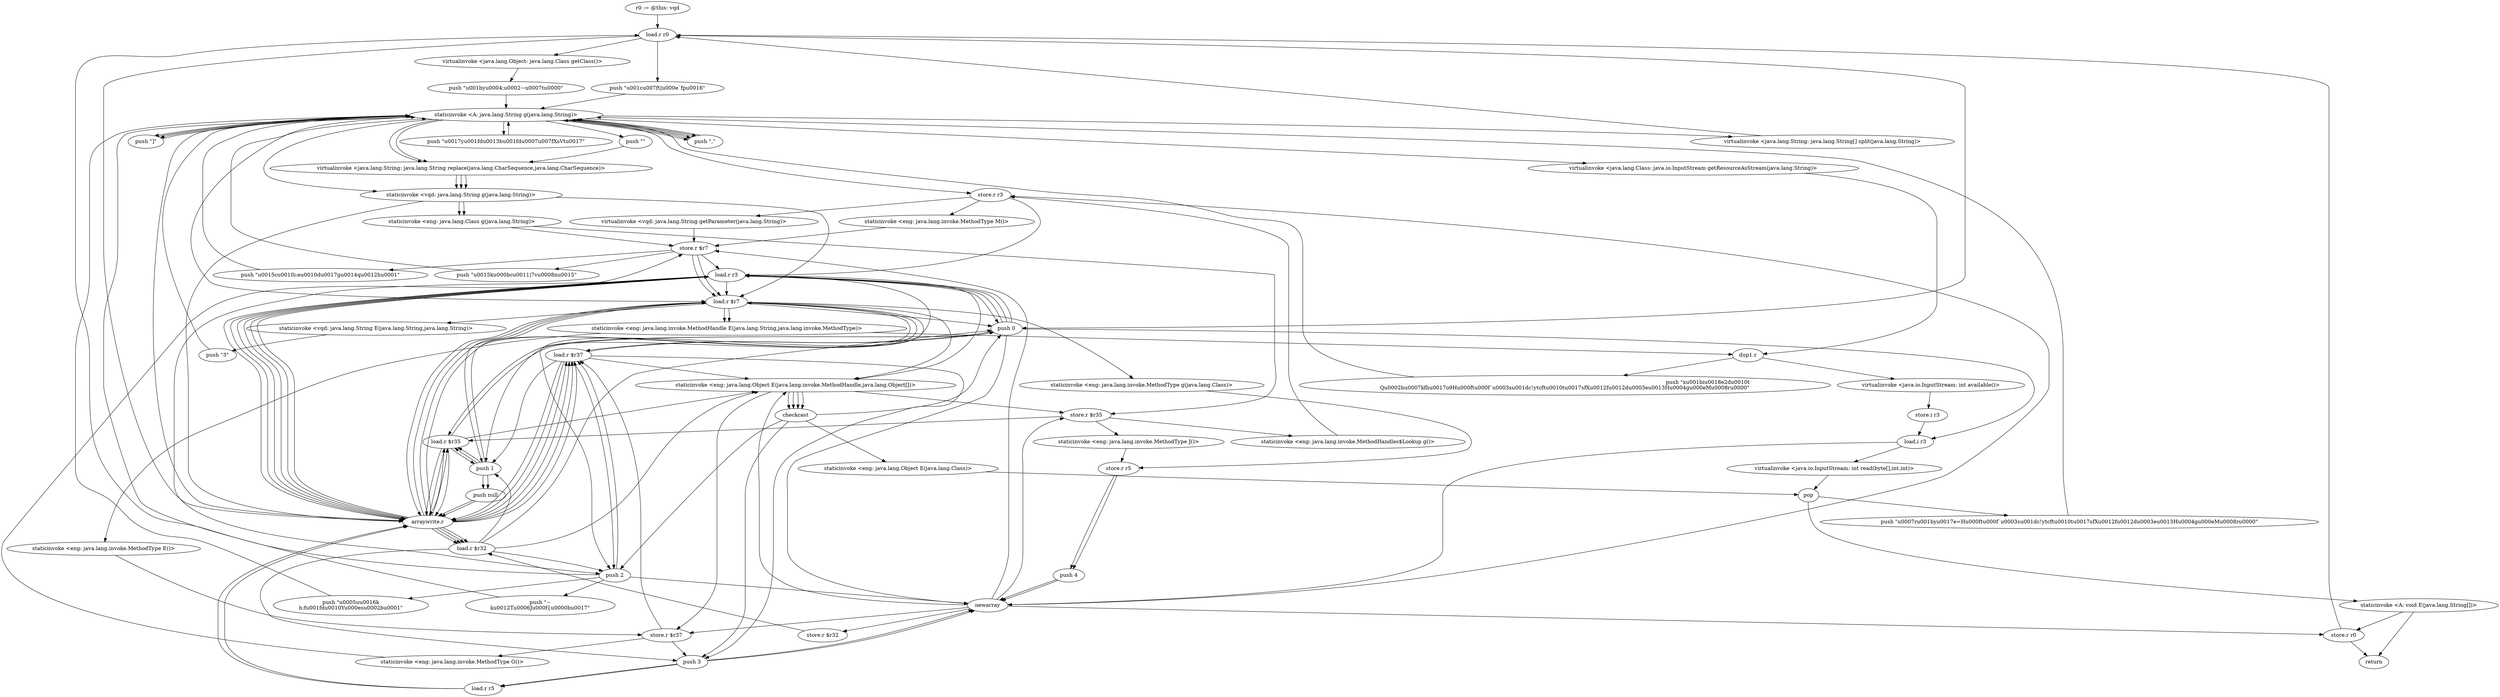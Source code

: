 digraph "" {
    "r0 := @this: vqd"
    "load.r r0"
    "r0 := @this: vqd"->"load.r r0";
    "push \"\u001c\u007f\t|\u000e`\fp\u0016\""
    "load.r r0"->"push \"\u001c\u007f\t|\u000e`\fp\u0016\"";
    "staticinvoke <A: java.lang.String g(java.lang.String)>"
    "push \"\u001c\u007f\t|\u000e`\fp\u0016\""->"staticinvoke <A: java.lang.String g(java.lang.String)>";
    "push \"\u0017y\u001fd\u0013b\u001fd\u0007\u007fXsVt\u0017\""
    "staticinvoke <A: java.lang.String g(java.lang.String)>"->"push \"\u0017y\u001fd\u0013b\u001fd\u0007\u007fXsVt\u0017\"";
    "push \"\u0017y\u001fd\u0013b\u001fd\u0007\u007fXsVt\u0017\""->"staticinvoke <A: java.lang.String g(java.lang.String)>";
    "store.r r3"
    "staticinvoke <A: java.lang.String g(java.lang.String)>"->"store.r r3";
    "virtualinvoke <vqd: java.lang.String getParameter(java.lang.String)>"
    "store.r r3"->"virtualinvoke <vqd: java.lang.String getParameter(java.lang.String)>";
    "store.r $r7"
    "virtualinvoke <vqd: java.lang.String getParameter(java.lang.String)>"->"store.r $r7";
    "load.r r3"
    "store.r $r7"->"load.r r3";
    "load.r $r7"
    "load.r r3"->"load.r $r7";
    "staticinvoke <vqd: java.lang.String E(java.lang.String,java.lang.String)>"
    "load.r $r7"->"staticinvoke <vqd: java.lang.String E(java.lang.String,java.lang.String)>";
    "push \"3\""
    "staticinvoke <vqd: java.lang.String E(java.lang.String,java.lang.String)>"->"push \"3\"";
    "push \"3\""->"staticinvoke <A: java.lang.String g(java.lang.String)>";
    "virtualinvoke <java.lang.String: java.lang.String[] split(java.lang.String)>"
    "staticinvoke <A: java.lang.String g(java.lang.String)>"->"virtualinvoke <java.lang.String: java.lang.String[] split(java.lang.String)>";
    "virtualinvoke <java.lang.String: java.lang.String[] split(java.lang.String)>"->"load.r r0";
    "virtualinvoke <java.lang.Object: java.lang.Class getClass()>"
    "load.r r0"->"virtualinvoke <java.lang.Object: java.lang.Class getClass()>";
    "push \"\u001by\u0004;\u0002~\u0007t\u0000\""
    "virtualinvoke <java.lang.Object: java.lang.Class getClass()>"->"push \"\u001by\u0004;\u0002~\u0007t\u0000\"";
    "push \"\u001by\u0004;\u0002~\u0007t\u0000\""->"staticinvoke <A: java.lang.String g(java.lang.String)>";
    "virtualinvoke <java.lang.Class: java.io.InputStream getResourceAsStream(java.lang.String)>"
    "staticinvoke <A: java.lang.String g(java.lang.String)>"->"virtualinvoke <java.lang.Class: java.io.InputStream getResourceAsStream(java.lang.String)>";
    "dup1.r"
    "virtualinvoke <java.lang.Class: java.io.InputStream getResourceAsStream(java.lang.String)>"->"dup1.r";
    "virtualinvoke <java.io.InputStream: int available()>"
    "dup1.r"->"virtualinvoke <java.io.InputStream: int available()>";
    "store.i r3"
    "virtualinvoke <java.io.InputStream: int available()>"->"store.i r3";
    "load.i r3"
    "store.i r3"->"load.i r3";
    "newarray"
    "load.i r3"->"newarray";
    "store.r r0"
    "newarray"->"store.r r0";
    "store.r r0"->"load.r r0";
    "push 0"
    "load.r r0"->"push 0";
    "push 0"->"load.i r3";
    "virtualinvoke <java.io.InputStream: int read(byte[],int,int)>"
    "load.i r3"->"virtualinvoke <java.io.InputStream: int read(byte[],int,int)>";
    "pop"
    "virtualinvoke <java.io.InputStream: int read(byte[],int,int)>"->"pop";
    "push \"\u0007r\u001by\u0017e=H\u000ft\u000f`\u0003s\u001dc!y\tc\ft\u0010t\u0017s\fX\u0012f\u0012d\u0003e\u0013H\u0004g\u000eM\u0008r\u0000\""
    "pop"->"push \"\u0007r\u001by\u0017e=H\u000ft\u000f`\u0003s\u001dc!y\tc\ft\u0010t\u0017s\fX\u0012f\u0012d\u0003e\u0013H\u0004g\u000eM\u0008r\u0000\"";
    "push \"\u0007r\u001by\u0017e=H\u000ft\u000f`\u0003s\u001dc!y\tc\ft\u0010t\u0017s\fX\u0012f\u0012d\u0003e\u0013H\u0004g\u000eM\u0008r\u0000\""->"staticinvoke <A: java.lang.String g(java.lang.String)>";
    "push \",\""
    "staticinvoke <A: java.lang.String g(java.lang.String)>"->"push \",\"";
    "push \",\""->"staticinvoke <A: java.lang.String g(java.lang.String)>";
    "push \"]\""
    "staticinvoke <A: java.lang.String g(java.lang.String)>"->"push \"]\"";
    "push \"]\""->"staticinvoke <A: java.lang.String g(java.lang.String)>";
    "virtualinvoke <java.lang.String: java.lang.String replace(java.lang.CharSequence,java.lang.CharSequence)>"
    "staticinvoke <A: java.lang.String g(java.lang.String)>"->"virtualinvoke <java.lang.String: java.lang.String replace(java.lang.CharSequence,java.lang.CharSequence)>";
    "staticinvoke <vqd: java.lang.String g(java.lang.String)>"
    "virtualinvoke <java.lang.String: java.lang.String replace(java.lang.CharSequence,java.lang.CharSequence)>"->"staticinvoke <vqd: java.lang.String g(java.lang.String)>";
    "staticinvoke <eng: java.lang.Class g(java.lang.String)>"
    "staticinvoke <vqd: java.lang.String g(java.lang.String)>"->"staticinvoke <eng: java.lang.Class g(java.lang.String)>";
    "store.r $r35"
    "staticinvoke <eng: java.lang.Class g(java.lang.String)>"->"store.r $r35";
    "staticinvoke <eng: java.lang.invoke.MethodHandles$Lookup g()>"
    "store.r $r35"->"staticinvoke <eng: java.lang.invoke.MethodHandles$Lookup g()>";
    "staticinvoke <eng: java.lang.invoke.MethodHandles$Lookup g()>"->"store.r r3";
    "staticinvoke <eng: java.lang.invoke.MethodType M()>"
    "store.r r3"->"staticinvoke <eng: java.lang.invoke.MethodType M()>";
    "staticinvoke <eng: java.lang.invoke.MethodType M()>"->"store.r $r7";
    "push \"\u0015c\u0010i:e\u0010d\u0017g\u0014q\u0012h\u0001\""
    "store.r $r7"->"push \"\u0015c\u0010i:e\u0010d\u0017g\u0014q\u0012h\u0001\"";
    "push \"\u0015c\u0010i:e\u0010d\u0017g\u0014q\u0012h\u0001\""->"staticinvoke <A: java.lang.String g(java.lang.String)>";
    "staticinvoke <A: java.lang.String g(java.lang.String)>"->"load.r $r7";
    "staticinvoke <eng: java.lang.invoke.MethodHandle E(java.lang.String,java.lang.invoke.MethodType)>"
    "load.r $r7"->"staticinvoke <eng: java.lang.invoke.MethodHandle E(java.lang.String,java.lang.invoke.MethodType)>";
    "staticinvoke <eng: java.lang.invoke.MethodType E()>"
    "staticinvoke <eng: java.lang.invoke.MethodHandle E(java.lang.String,java.lang.invoke.MethodType)>"->"staticinvoke <eng: java.lang.invoke.MethodType E()>";
    "store.r $r37"
    "staticinvoke <eng: java.lang.invoke.MethodType E()>"->"store.r $r37";
    "push 3"
    "store.r $r37"->"push 3";
    "push 3"->"newarray";
    "newarray"->"store.r $r7";
    "store.r $r7"->"load.r $r7";
    "load.r $r7"->"push 0";
    "push 0"->"load.r r3";
    "arraywrite.r"
    "load.r r3"->"arraywrite.r";
    "arraywrite.r"->"load.r $r7";
    "push 1"
    "load.r $r7"->"push 1";
    "load.r $r35"
    "push 1"->"load.r $r35";
    "load.r $r35"->"arraywrite.r";
    "arraywrite.r"->"load.r $r7";
    "push 2"
    "load.r $r7"->"push 2";
    "load.r $r37"
    "push 2"->"load.r $r37";
    "load.r $r37"->"arraywrite.r";
    "arraywrite.r"->"load.r $r7";
    "staticinvoke <eng: java.lang.Object E(java.lang.invoke.MethodHandle,java.lang.Object[])>"
    "load.r $r7"->"staticinvoke <eng: java.lang.Object E(java.lang.invoke.MethodHandle,java.lang.Object[])>";
    "checkcast"
    "staticinvoke <eng: java.lang.Object E(java.lang.invoke.MethodHandle,java.lang.Object[])>"->"checkcast";
    "checkcast"->"push 0";
    "push 0"->"newarray";
    "newarray"->"staticinvoke <eng: java.lang.Object E(java.lang.invoke.MethodHandle,java.lang.Object[])>";
    "staticinvoke <eng: java.lang.Object E(java.lang.invoke.MethodHandle,java.lang.Object[])>"->"store.r $r37";
    "staticinvoke <eng: java.lang.invoke.MethodType G()>"
    "store.r $r37"->"staticinvoke <eng: java.lang.invoke.MethodType G()>";
    "staticinvoke <eng: java.lang.invoke.MethodType G()>"->"store.r $r7";
    "push \"\u0015k\u000bc\u0011|7v\u0008n\u0015\""
    "store.r $r7"->"push \"\u0015k\u000bc\u0011|7v\u0008n\u0015\"";
    "push \"\u0015k\u000bc\u0011|7v\u0008n\u0015\""->"staticinvoke <A: java.lang.String g(java.lang.String)>";
    "staticinvoke <A: java.lang.String g(java.lang.String)>"->"staticinvoke <vqd: java.lang.String g(java.lang.String)>";
    "staticinvoke <vqd: java.lang.String g(java.lang.String)>"->"load.r $r7";
    "load.r $r7"->"staticinvoke <eng: java.lang.invoke.MethodHandle E(java.lang.String,java.lang.invoke.MethodType)>";
    "staticinvoke <eng: java.lang.invoke.MethodHandle E(java.lang.String,java.lang.invoke.MethodType)>"->"dup1.r";
    "push \"x\u001bi\u0018e2d\u0010t\rQ\u0002b\u0007k\fh\u0017o9H\u000ft\u000f`\u0003s\u001dc!y\tc\ft\u0010t\u0017s\fX\u0012f\u0012d\u0003e\u0013H\u0004g\u000eM\u0008r\u0000\""
    "dup1.r"->"push \"x\u001bi\u0018e2d\u0010t\rQ\u0002b\u0007k\fh\u0017o9H\u000ft\u000f`\u0003s\u001dc!y\tc\ft\u0010t\u0017s\fX\u0012f\u0012d\u0003e\u0013H\u0004g\u000eM\u0008r\u0000\"";
    "push \"x\u001bi\u0018e2d\u0010t\rQ\u0002b\u0007k\fh\u0017o9H\u000ft\u000f`\u0003s\u001dc!y\tc\ft\u0010t\u0017s\fX\u0012f\u0012d\u0003e\u0013H\u0004g\u000eM\u0008r\u0000\""->"staticinvoke <A: java.lang.String g(java.lang.String)>";
    "staticinvoke <A: java.lang.String g(java.lang.String)>"->"push \",\"";
    "push \",\""->"staticinvoke <A: java.lang.String g(java.lang.String)>";
    "staticinvoke <A: java.lang.String g(java.lang.String)>"->"push \"]\"";
    "push \"]\""->"staticinvoke <A: java.lang.String g(java.lang.String)>";
    "staticinvoke <A: java.lang.String g(java.lang.String)>"->"virtualinvoke <java.lang.String: java.lang.String replace(java.lang.CharSequence,java.lang.CharSequence)>";
    "virtualinvoke <java.lang.String: java.lang.String replace(java.lang.CharSequence,java.lang.CharSequence)>"->"staticinvoke <vqd: java.lang.String g(java.lang.String)>";
    "staticinvoke <vqd: java.lang.String g(java.lang.String)>"->"staticinvoke <eng: java.lang.Class g(java.lang.String)>";
    "staticinvoke <eng: java.lang.Class g(java.lang.String)>"->"store.r $r7";
    "store.r $r7"->"load.r $r7";
    "staticinvoke <eng: java.lang.invoke.MethodType g(java.lang.Class)>"
    "load.r $r7"->"staticinvoke <eng: java.lang.invoke.MethodType g(java.lang.Class)>";
    "store.r r5"
    "staticinvoke <eng: java.lang.invoke.MethodType g(java.lang.Class)>"->"store.r r5";
    "push 4"
    "store.r r5"->"push 4";
    "push 4"->"newarray";
    "store.r $r32"
    "newarray"->"store.r $r32";
    "load.r $r32"
    "store.r $r32"->"load.r $r32";
    "load.r $r32"->"push 0";
    "push 0"->"load.r r3";
    "load.r r3"->"arraywrite.r";
    "arraywrite.r"->"load.r $r32";
    "load.r $r32"->"push 1";
    "push 1"->"load.r $r35";
    "load.r $r35"->"arraywrite.r";
    "arraywrite.r"->"load.r $r32";
    "load.r $r32"->"push 2";
    "push \"\u0005u\u0016k\nh:f\u001fd\u0010Y\u000es\u0002b\u0001\""
    "push 2"->"push \"\u0005u\u0016k\nh:f\u001fd\u0010Y\u000es\u0002b\u0001\"";
    "push \"\u0005u\u0016k\nh:f\u001fd\u0010Y\u000es\u0002b\u0001\""->"staticinvoke <A: java.lang.String g(java.lang.String)>";
    "staticinvoke <A: java.lang.String g(java.lang.String)>"->"arraywrite.r";
    "arraywrite.r"->"load.r $r32";
    "load.r $r32"->"push 3";
    "load.r r5"
    "push 3"->"load.r r5";
    "load.r r5"->"arraywrite.r";
    "arraywrite.r"->"load.r $r32";
    "load.r $r32"->"staticinvoke <eng: java.lang.Object E(java.lang.invoke.MethodHandle,java.lang.Object[])>";
    "staticinvoke <eng: java.lang.Object E(java.lang.invoke.MethodHandle,java.lang.Object[])>"->"checkcast";
    "checkcast"->"push 2";
    "push 2"->"newarray";
    "newarray"->"store.r $r35";
    "store.r $r35"->"load.r $r35";
    "load.r $r35"->"push 0";
    "push 0"->"load.r $r37";
    "load.r $r37"->"arraywrite.r";
    "arraywrite.r"->"load.r $r35";
    "load.r $r35"->"push 1";
    "push null"
    "push 1"->"push null";
    "push null"->"arraywrite.r";
    "arraywrite.r"->"load.r $r35";
    "load.r $r35"->"staticinvoke <eng: java.lang.Object E(java.lang.invoke.MethodHandle,java.lang.Object[])>";
    "staticinvoke <eng: java.lang.Object E(java.lang.invoke.MethodHandle,java.lang.Object[])>"->"store.r $r35";
    "staticinvoke <eng: java.lang.invoke.MethodType J()>"
    "store.r $r35"->"staticinvoke <eng: java.lang.invoke.MethodType J()>";
    "staticinvoke <eng: java.lang.invoke.MethodType J()>"->"store.r r5";
    "store.r r5"->"push 4";
    "push 4"->"newarray";
    "newarray"->"store.r $r37";
    "store.r $r37"->"load.r $r37";
    "load.r $r37"->"push 0";
    "push 0"->"load.r r3";
    "load.r r3"->"arraywrite.r";
    "arraywrite.r"->"load.r $r37";
    "load.r $r37"->"push 1";
    "push 1"->"load.r $r7";
    "load.r $r7"->"arraywrite.r";
    "arraywrite.r"->"load.r $r37";
    "load.r $r37"->"push 2";
    "push \"~\nk\u0012T\u0006J\u000f{\u0000b\u0017\""
    "push 2"->"push \"~\nk\u0012T\u0006J\u000f{\u0000b\u0017\"";
    "push \"~\nk\u0012T\u0006J\u000f{\u0000b\u0017\""->"staticinvoke <A: java.lang.String g(java.lang.String)>";
    "staticinvoke <A: java.lang.String g(java.lang.String)>"->"push \",\"";
    "push \",\""->"staticinvoke <A: java.lang.String g(java.lang.String)>";
    "push \"\""
    "staticinvoke <A: java.lang.String g(java.lang.String)>"->"push \"\"";
    "push \"\""->"virtualinvoke <java.lang.String: java.lang.String replace(java.lang.CharSequence,java.lang.CharSequence)>";
    "virtualinvoke <java.lang.String: java.lang.String replace(java.lang.CharSequence,java.lang.CharSequence)>"->"staticinvoke <vqd: java.lang.String g(java.lang.String)>";
    "staticinvoke <vqd: java.lang.String g(java.lang.String)>"->"arraywrite.r";
    "arraywrite.r"->"load.r $r37";
    "load.r $r37"->"push 3";
    "push 3"->"load.r r5";
    "load.r r5"->"arraywrite.r";
    "arraywrite.r"->"load.r $r37";
    "load.r $r37"->"staticinvoke <eng: java.lang.Object E(java.lang.invoke.MethodHandle,java.lang.Object[])>";
    "staticinvoke <eng: java.lang.Object E(java.lang.invoke.MethodHandle,java.lang.Object[])>"->"checkcast";
    "checkcast"->"push 3";
    "push 3"->"newarray";
    "newarray"->"store.r r3";
    "store.r r3"->"load.r r3";
    "load.r r3"->"push 0";
    "push 0"->"load.r $r35";
    "load.r $r35"->"arraywrite.r";
    "arraywrite.r"->"load.r r3";
    "load.r r3"->"push 1";
    "push 1"->"push null";
    "push null"->"arraywrite.r";
    "arraywrite.r"->"load.r r3";
    "load.r r3"->"push 2";
    "push 2"->"load.r r0";
    "load.r r0"->"arraywrite.r";
    "arraywrite.r"->"load.r r3";
    "load.r r3"->"staticinvoke <eng: java.lang.Object E(java.lang.invoke.MethodHandle,java.lang.Object[])>";
    "staticinvoke <eng: java.lang.Object E(java.lang.invoke.MethodHandle,java.lang.Object[])>"->"checkcast";
    "staticinvoke <eng: java.lang.Object E(java.lang.Class)>"
    "checkcast"->"staticinvoke <eng: java.lang.Object E(java.lang.Class)>";
    "staticinvoke <eng: java.lang.Object E(java.lang.Class)>"->"pop";
    "staticinvoke <A: void E(java.lang.String[])>"
    "pop"->"staticinvoke <A: void E(java.lang.String[])>";
    "return"
    "staticinvoke <A: void E(java.lang.String[])>"->"return";
    "staticinvoke <A: void E(java.lang.String[])>"->"store.r r0";
    "store.r r0"->"return";
}
